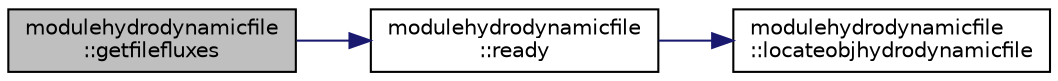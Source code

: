 digraph "modulehydrodynamicfile::getfilefluxes"
{
 // LATEX_PDF_SIZE
  edge [fontname="Helvetica",fontsize="10",labelfontname="Helvetica",labelfontsize="10"];
  node [fontname="Helvetica",fontsize="10",shape=record];
  rankdir="LR";
  Node1 [label="modulehydrodynamicfile\l::getfilefluxes",height=0.2,width=0.4,color="black", fillcolor="grey75", style="filled", fontcolor="black",tooltip=" "];
  Node1 -> Node2 [color="midnightblue",fontsize="10",style="solid"];
  Node2 [label="modulehydrodynamicfile\l::ready",height=0.2,width=0.4,color="black", fillcolor="white", style="filled",URL="$namespacemodulehydrodynamicfile.html#ab74a3df233aec6594db3ce069b1a2c25",tooltip=" "];
  Node2 -> Node3 [color="midnightblue",fontsize="10",style="solid"];
  Node3 [label="modulehydrodynamicfile\l::locateobjhydrodynamicfile",height=0.2,width=0.4,color="black", fillcolor="white", style="filled",URL="$namespacemodulehydrodynamicfile.html#aa662fd4d0a1262940a320a6801dbe247",tooltip=" "];
}
